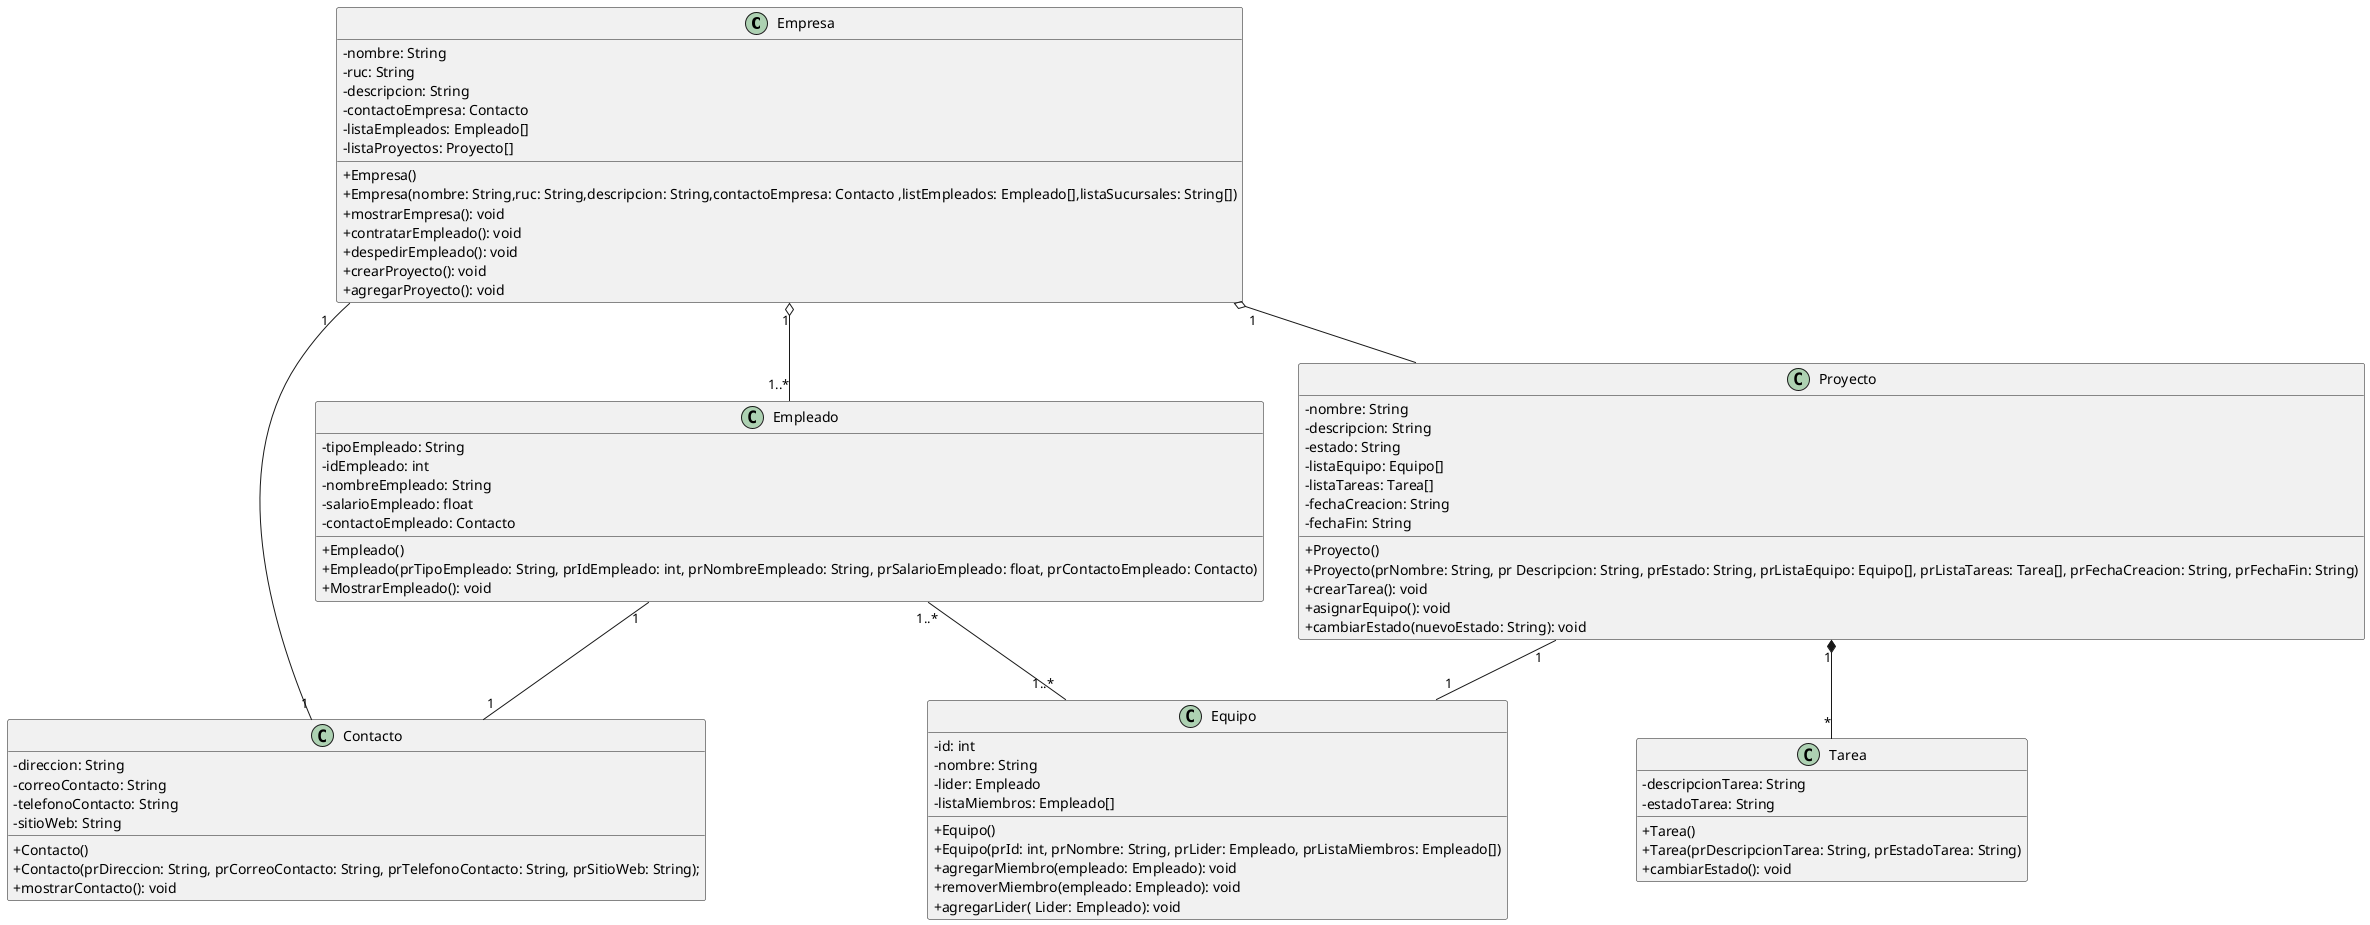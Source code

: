 @startuml
skinparam ClassAttributeIconSize 0
class Empresa {
    -nombre: String
    -ruc: String
    -descripcion: String
    -contactoEmpresa: Contacto
    -listaEmpleados: Empleado[]
    -listaProyectos: Proyecto[]

    +Empresa()
    +Empresa(nombre: String,ruc: String,descripcion: String,contactoEmpresa: Contacto ,listEmpleados: Empleado[],listaSucursales: String[])
    +mostrarEmpresa(): void
    +contratarEmpleado(): void
    +despedirEmpleado(): void
    +crearProyecto(): void
    +agregarProyecto(): void 
    
}

class Empleado {
    -tipoEmpleado: String
    -idEmpleado: int
    -nombreEmpleado: String
    -salarioEmpleado: float
    -contactoEmpleado: Contacto


    +Empleado()
    +Empleado(prTipoEmpleado: String, prIdEmpleado: int, prNombreEmpleado: String, prSalarioEmpleado: float, prContactoEmpleado: Contacto)
    +MostrarEmpleado(): void
}
class Contacto{
    -direccion: String
    -correoContacto: String
    -telefonoContacto: String
    -sitioWeb: String
    
    +Contacto()
    +Contacto(prDireccion: String, prCorreoContacto: String, prTelefonoContacto: String, prSitioWeb: String);
    +mostrarContacto(): void
}  

class Proyecto {
    -nombre: String
    -descripcion: String
    -estado: String
    -listaEquipo: Equipo[]
    -listaTareas: Tarea[]
    -fechaCreacion: String
    -fechaFin: String

    +Proyecto()
    +Proyecto(prNombre: String, pr Descripcion: String, prEstado: String, prListaEquipo: Equipo[], prListaTareas: Tarea[], prFechaCreacion: String, prFechaFin: String)
    +crearTarea(): void
    +asignarEquipo(): void
    +cambiarEstado(nuevoEstado: String): void
}

class Equipo {
    -id: int
    -nombre: String
    -lider: Empleado
    -listaMiembros: Empleado[]

    +Equipo()
    +Equipo(prId: int, prNombre: String, prLider: Empleado, prListaMiembros: Empleado[])
    +agregarMiembro(empleado: Empleado): void
    +removerMiembro(empleado: Empleado): void
    +agregarLider( Lider: Empleado): void
}
Class Tarea {
    -descripcionTarea: String
    -estadoTarea: String

    +Tarea()
    +Tarea(prDescripcionTarea: String, prEstadoTarea: String)
    +cambiarEstado(): void

}
Empresa "1"-- "1" Contacto
Empleado "1"--"1" Contacto
Empresa "1" o--"1..*"Empleado 
Empleado "1..*"--"1..*" Equipo
Proyecto "1" --"1" Equipo
Proyecto "1"*--"*" Tarea
Empresa "1" o-- Proyecto
@enduml



